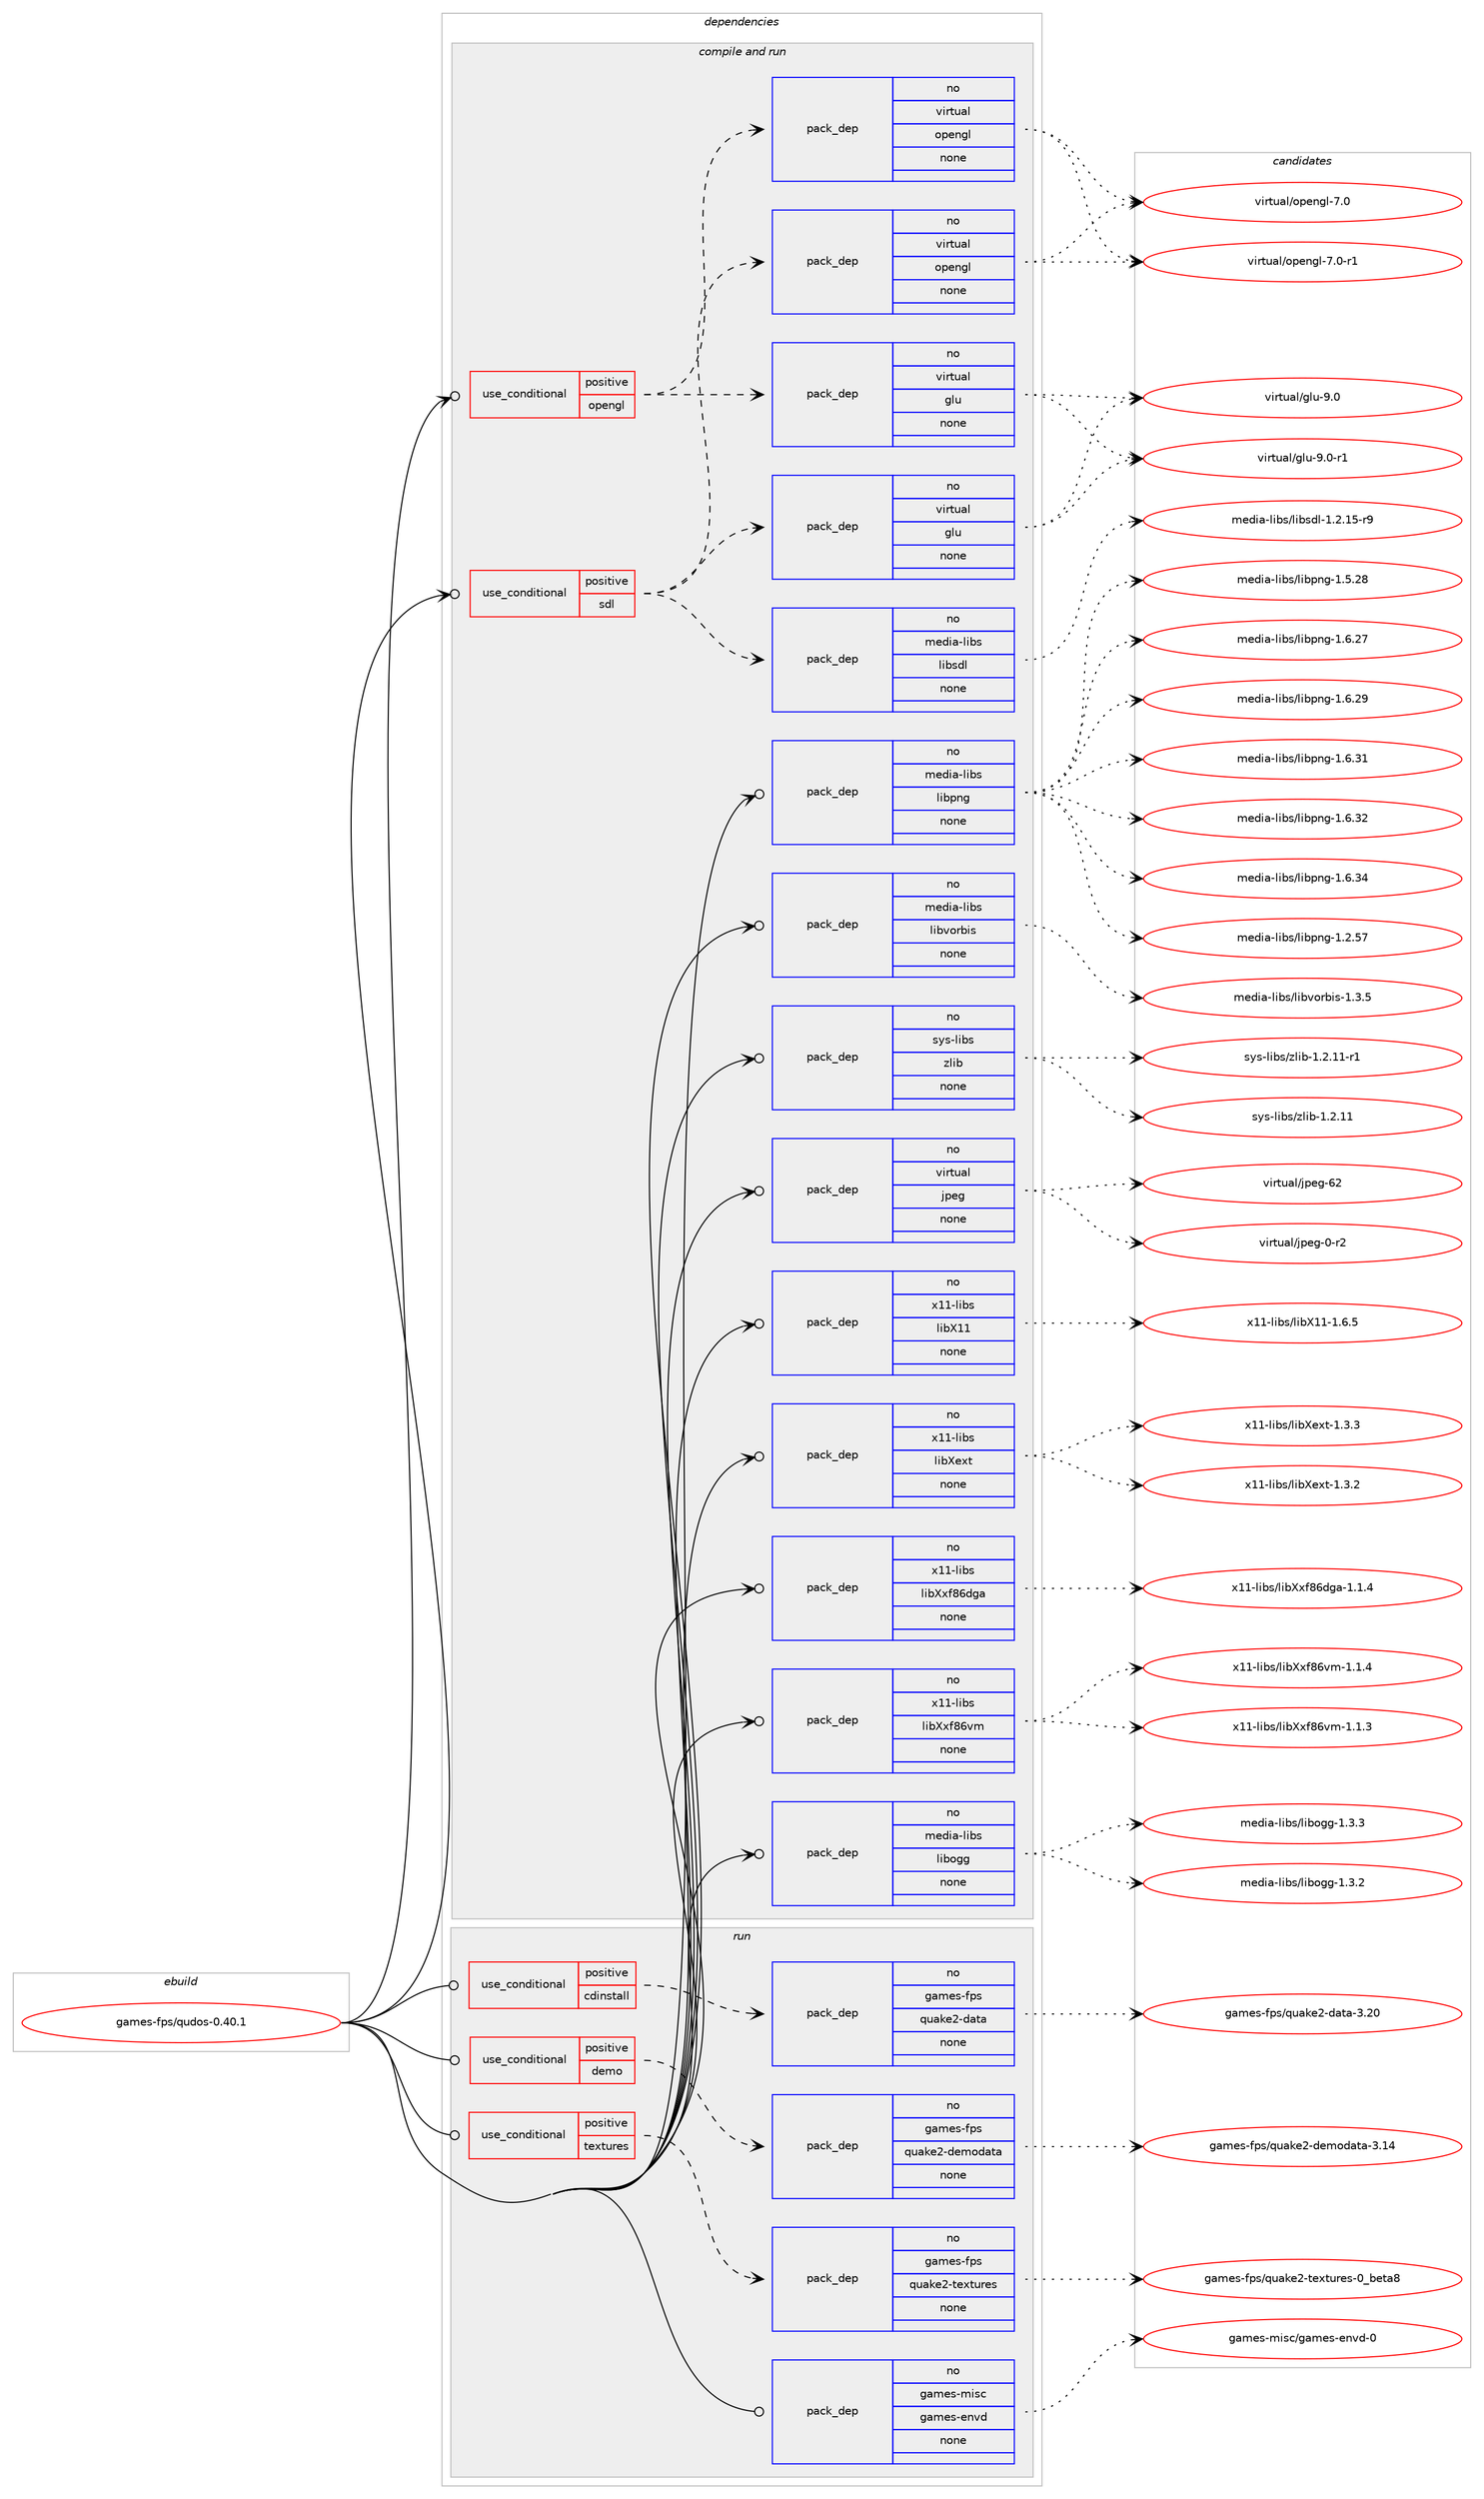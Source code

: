 digraph prolog {

# *************
# Graph options
# *************

newrank=true;
concentrate=true;
compound=true;
graph [rankdir=LR,fontname=Helvetica,fontsize=10,ranksep=1.5];#, ranksep=2.5, nodesep=0.2];
edge  [arrowhead=vee];
node  [fontname=Helvetica,fontsize=10];

# **********
# The ebuild
# **********

subgraph cluster_leftcol {
color=gray;
rank=same;
label=<<i>ebuild</i>>;
id [label="games-fps/qudos-0.40.1", color=red, width=4, href="../games-fps/qudos-0.40.1.svg"];
}

# ****************
# The dependencies
# ****************

subgraph cluster_midcol {
color=gray;
label=<<i>dependencies</i>>;
subgraph cluster_compile {
fillcolor="#eeeeee";
style=filled;
label=<<i>compile</i>>;
}
subgraph cluster_compileandrun {
fillcolor="#eeeeee";
style=filled;
label=<<i>compile and run</i>>;
subgraph cond80552 {
dependency299320 [label=<<TABLE BORDER="0" CELLBORDER="1" CELLSPACING="0" CELLPADDING="4"><TR><TD ROWSPAN="3" CELLPADDING="10">use_conditional</TD></TR><TR><TD>positive</TD></TR><TR><TD>opengl</TD></TR></TABLE>>, shape=none, color=red];
subgraph pack214143 {
dependency299321 [label=<<TABLE BORDER="0" CELLBORDER="1" CELLSPACING="0" CELLPADDING="4" WIDTH="220"><TR><TD ROWSPAN="6" CELLPADDING="30">pack_dep</TD></TR><TR><TD WIDTH="110">no</TD></TR><TR><TD>virtual</TD></TR><TR><TD>opengl</TD></TR><TR><TD>none</TD></TR><TR><TD></TD></TR></TABLE>>, shape=none, color=blue];
}
dependency299320:e -> dependency299321:w [weight=20,style="dashed",arrowhead="vee"];
subgraph pack214144 {
dependency299322 [label=<<TABLE BORDER="0" CELLBORDER="1" CELLSPACING="0" CELLPADDING="4" WIDTH="220"><TR><TD ROWSPAN="6" CELLPADDING="30">pack_dep</TD></TR><TR><TD WIDTH="110">no</TD></TR><TR><TD>virtual</TD></TR><TR><TD>glu</TD></TR><TR><TD>none</TD></TR><TR><TD></TD></TR></TABLE>>, shape=none, color=blue];
}
dependency299320:e -> dependency299322:w [weight=20,style="dashed",arrowhead="vee"];
}
id:e -> dependency299320:w [weight=20,style="solid",arrowhead="odotvee"];
subgraph cond80553 {
dependency299323 [label=<<TABLE BORDER="0" CELLBORDER="1" CELLSPACING="0" CELLPADDING="4"><TR><TD ROWSPAN="3" CELLPADDING="10">use_conditional</TD></TR><TR><TD>positive</TD></TR><TR><TD>sdl</TD></TR></TABLE>>, shape=none, color=red];
subgraph pack214145 {
dependency299324 [label=<<TABLE BORDER="0" CELLBORDER="1" CELLSPACING="0" CELLPADDING="4" WIDTH="220"><TR><TD ROWSPAN="6" CELLPADDING="30">pack_dep</TD></TR><TR><TD WIDTH="110">no</TD></TR><TR><TD>media-libs</TD></TR><TR><TD>libsdl</TD></TR><TR><TD>none</TD></TR><TR><TD></TD></TR></TABLE>>, shape=none, color=blue];
}
dependency299323:e -> dependency299324:w [weight=20,style="dashed",arrowhead="vee"];
subgraph pack214146 {
dependency299325 [label=<<TABLE BORDER="0" CELLBORDER="1" CELLSPACING="0" CELLPADDING="4" WIDTH="220"><TR><TD ROWSPAN="6" CELLPADDING="30">pack_dep</TD></TR><TR><TD WIDTH="110">no</TD></TR><TR><TD>virtual</TD></TR><TR><TD>opengl</TD></TR><TR><TD>none</TD></TR><TR><TD></TD></TR></TABLE>>, shape=none, color=blue];
}
dependency299323:e -> dependency299325:w [weight=20,style="dashed",arrowhead="vee"];
subgraph pack214147 {
dependency299326 [label=<<TABLE BORDER="0" CELLBORDER="1" CELLSPACING="0" CELLPADDING="4" WIDTH="220"><TR><TD ROWSPAN="6" CELLPADDING="30">pack_dep</TD></TR><TR><TD WIDTH="110">no</TD></TR><TR><TD>virtual</TD></TR><TR><TD>glu</TD></TR><TR><TD>none</TD></TR><TR><TD></TD></TR></TABLE>>, shape=none, color=blue];
}
dependency299323:e -> dependency299326:w [weight=20,style="dashed",arrowhead="vee"];
}
id:e -> dependency299323:w [weight=20,style="solid",arrowhead="odotvee"];
subgraph pack214148 {
dependency299327 [label=<<TABLE BORDER="0" CELLBORDER="1" CELLSPACING="0" CELLPADDING="4" WIDTH="220"><TR><TD ROWSPAN="6" CELLPADDING="30">pack_dep</TD></TR><TR><TD WIDTH="110">no</TD></TR><TR><TD>media-libs</TD></TR><TR><TD>libogg</TD></TR><TR><TD>none</TD></TR><TR><TD></TD></TR></TABLE>>, shape=none, color=blue];
}
id:e -> dependency299327:w [weight=20,style="solid",arrowhead="odotvee"];
subgraph pack214149 {
dependency299328 [label=<<TABLE BORDER="0" CELLBORDER="1" CELLSPACING="0" CELLPADDING="4" WIDTH="220"><TR><TD ROWSPAN="6" CELLPADDING="30">pack_dep</TD></TR><TR><TD WIDTH="110">no</TD></TR><TR><TD>media-libs</TD></TR><TR><TD>libpng</TD></TR><TR><TD>none</TD></TR><TR><TD></TD></TR></TABLE>>, shape=none, color=blue];
}
id:e -> dependency299328:w [weight=20,style="solid",arrowhead="odotvee"];
subgraph pack214150 {
dependency299329 [label=<<TABLE BORDER="0" CELLBORDER="1" CELLSPACING="0" CELLPADDING="4" WIDTH="220"><TR><TD ROWSPAN="6" CELLPADDING="30">pack_dep</TD></TR><TR><TD WIDTH="110">no</TD></TR><TR><TD>media-libs</TD></TR><TR><TD>libvorbis</TD></TR><TR><TD>none</TD></TR><TR><TD></TD></TR></TABLE>>, shape=none, color=blue];
}
id:e -> dependency299329:w [weight=20,style="solid",arrowhead="odotvee"];
subgraph pack214151 {
dependency299330 [label=<<TABLE BORDER="0" CELLBORDER="1" CELLSPACING="0" CELLPADDING="4" WIDTH="220"><TR><TD ROWSPAN="6" CELLPADDING="30">pack_dep</TD></TR><TR><TD WIDTH="110">no</TD></TR><TR><TD>sys-libs</TD></TR><TR><TD>zlib</TD></TR><TR><TD>none</TD></TR><TR><TD></TD></TR></TABLE>>, shape=none, color=blue];
}
id:e -> dependency299330:w [weight=20,style="solid",arrowhead="odotvee"];
subgraph pack214152 {
dependency299331 [label=<<TABLE BORDER="0" CELLBORDER="1" CELLSPACING="0" CELLPADDING="4" WIDTH="220"><TR><TD ROWSPAN="6" CELLPADDING="30">pack_dep</TD></TR><TR><TD WIDTH="110">no</TD></TR><TR><TD>virtual</TD></TR><TR><TD>jpeg</TD></TR><TR><TD>none</TD></TR><TR><TD></TD></TR></TABLE>>, shape=none, color=blue];
}
id:e -> dependency299331:w [weight=20,style="solid",arrowhead="odotvee"];
subgraph pack214153 {
dependency299332 [label=<<TABLE BORDER="0" CELLBORDER="1" CELLSPACING="0" CELLPADDING="4" WIDTH="220"><TR><TD ROWSPAN="6" CELLPADDING="30">pack_dep</TD></TR><TR><TD WIDTH="110">no</TD></TR><TR><TD>x11-libs</TD></TR><TR><TD>libX11</TD></TR><TR><TD>none</TD></TR><TR><TD></TD></TR></TABLE>>, shape=none, color=blue];
}
id:e -> dependency299332:w [weight=20,style="solid",arrowhead="odotvee"];
subgraph pack214154 {
dependency299333 [label=<<TABLE BORDER="0" CELLBORDER="1" CELLSPACING="0" CELLPADDING="4" WIDTH="220"><TR><TD ROWSPAN="6" CELLPADDING="30">pack_dep</TD></TR><TR><TD WIDTH="110">no</TD></TR><TR><TD>x11-libs</TD></TR><TR><TD>libXext</TD></TR><TR><TD>none</TD></TR><TR><TD></TD></TR></TABLE>>, shape=none, color=blue];
}
id:e -> dependency299333:w [weight=20,style="solid",arrowhead="odotvee"];
subgraph pack214155 {
dependency299334 [label=<<TABLE BORDER="0" CELLBORDER="1" CELLSPACING="0" CELLPADDING="4" WIDTH="220"><TR><TD ROWSPAN="6" CELLPADDING="30">pack_dep</TD></TR><TR><TD WIDTH="110">no</TD></TR><TR><TD>x11-libs</TD></TR><TR><TD>libXxf86dga</TD></TR><TR><TD>none</TD></TR><TR><TD></TD></TR></TABLE>>, shape=none, color=blue];
}
id:e -> dependency299334:w [weight=20,style="solid",arrowhead="odotvee"];
subgraph pack214156 {
dependency299335 [label=<<TABLE BORDER="0" CELLBORDER="1" CELLSPACING="0" CELLPADDING="4" WIDTH="220"><TR><TD ROWSPAN="6" CELLPADDING="30">pack_dep</TD></TR><TR><TD WIDTH="110">no</TD></TR><TR><TD>x11-libs</TD></TR><TR><TD>libXxf86vm</TD></TR><TR><TD>none</TD></TR><TR><TD></TD></TR></TABLE>>, shape=none, color=blue];
}
id:e -> dependency299335:w [weight=20,style="solid",arrowhead="odotvee"];
}
subgraph cluster_run {
fillcolor="#eeeeee";
style=filled;
label=<<i>run</i>>;
subgraph cond80554 {
dependency299336 [label=<<TABLE BORDER="0" CELLBORDER="1" CELLSPACING="0" CELLPADDING="4"><TR><TD ROWSPAN="3" CELLPADDING="10">use_conditional</TD></TR><TR><TD>positive</TD></TR><TR><TD>cdinstall</TD></TR></TABLE>>, shape=none, color=red];
subgraph pack214157 {
dependency299337 [label=<<TABLE BORDER="0" CELLBORDER="1" CELLSPACING="0" CELLPADDING="4" WIDTH="220"><TR><TD ROWSPAN="6" CELLPADDING="30">pack_dep</TD></TR><TR><TD WIDTH="110">no</TD></TR><TR><TD>games-fps</TD></TR><TR><TD>quake2-data</TD></TR><TR><TD>none</TD></TR><TR><TD></TD></TR></TABLE>>, shape=none, color=blue];
}
dependency299336:e -> dependency299337:w [weight=20,style="dashed",arrowhead="vee"];
}
id:e -> dependency299336:w [weight=20,style="solid",arrowhead="odot"];
subgraph cond80555 {
dependency299338 [label=<<TABLE BORDER="0" CELLBORDER="1" CELLSPACING="0" CELLPADDING="4"><TR><TD ROWSPAN="3" CELLPADDING="10">use_conditional</TD></TR><TR><TD>positive</TD></TR><TR><TD>demo</TD></TR></TABLE>>, shape=none, color=red];
subgraph pack214158 {
dependency299339 [label=<<TABLE BORDER="0" CELLBORDER="1" CELLSPACING="0" CELLPADDING="4" WIDTH="220"><TR><TD ROWSPAN="6" CELLPADDING="30">pack_dep</TD></TR><TR><TD WIDTH="110">no</TD></TR><TR><TD>games-fps</TD></TR><TR><TD>quake2-demodata</TD></TR><TR><TD>none</TD></TR><TR><TD></TD></TR></TABLE>>, shape=none, color=blue];
}
dependency299338:e -> dependency299339:w [weight=20,style="dashed",arrowhead="vee"];
}
id:e -> dependency299338:w [weight=20,style="solid",arrowhead="odot"];
subgraph cond80556 {
dependency299340 [label=<<TABLE BORDER="0" CELLBORDER="1" CELLSPACING="0" CELLPADDING="4"><TR><TD ROWSPAN="3" CELLPADDING="10">use_conditional</TD></TR><TR><TD>positive</TD></TR><TR><TD>textures</TD></TR></TABLE>>, shape=none, color=red];
subgraph pack214159 {
dependency299341 [label=<<TABLE BORDER="0" CELLBORDER="1" CELLSPACING="0" CELLPADDING="4" WIDTH="220"><TR><TD ROWSPAN="6" CELLPADDING="30">pack_dep</TD></TR><TR><TD WIDTH="110">no</TD></TR><TR><TD>games-fps</TD></TR><TR><TD>quake2-textures</TD></TR><TR><TD>none</TD></TR><TR><TD></TD></TR></TABLE>>, shape=none, color=blue];
}
dependency299340:e -> dependency299341:w [weight=20,style="dashed",arrowhead="vee"];
}
id:e -> dependency299340:w [weight=20,style="solid",arrowhead="odot"];
subgraph pack214160 {
dependency299342 [label=<<TABLE BORDER="0" CELLBORDER="1" CELLSPACING="0" CELLPADDING="4" WIDTH="220"><TR><TD ROWSPAN="6" CELLPADDING="30">pack_dep</TD></TR><TR><TD WIDTH="110">no</TD></TR><TR><TD>games-misc</TD></TR><TR><TD>games-envd</TD></TR><TR><TD>none</TD></TR><TR><TD></TD></TR></TABLE>>, shape=none, color=blue];
}
id:e -> dependency299342:w [weight=20,style="solid",arrowhead="odot"];
}
}

# **************
# The candidates
# **************

subgraph cluster_choices {
rank=same;
color=gray;
label=<<i>candidates</i>>;

subgraph choice214143 {
color=black;
nodesep=1;
choice118105114116117971084711111210111010310845554648 [label="virtual/opengl-7.0", color=red, width=4,href="../virtual/opengl-7.0.svg"];
choice1181051141161179710847111112101110103108455546484511449 [label="virtual/opengl-7.0-r1", color=red, width=4,href="../virtual/opengl-7.0-r1.svg"];
dependency299321:e -> choice118105114116117971084711111210111010310845554648:w [style=dotted,weight="100"];
dependency299321:e -> choice1181051141161179710847111112101110103108455546484511449:w [style=dotted,weight="100"];
}
subgraph choice214144 {
color=black;
nodesep=1;
choice118105114116117971084710310811745574648 [label="virtual/glu-9.0", color=red, width=4,href="../virtual/glu-9.0.svg"];
choice1181051141161179710847103108117455746484511449 [label="virtual/glu-9.0-r1", color=red, width=4,href="../virtual/glu-9.0-r1.svg"];
dependency299322:e -> choice118105114116117971084710310811745574648:w [style=dotted,weight="100"];
dependency299322:e -> choice1181051141161179710847103108117455746484511449:w [style=dotted,weight="100"];
}
subgraph choice214145 {
color=black;
nodesep=1;
choice1091011001059745108105981154710810598115100108454946504649534511457 [label="media-libs/libsdl-1.2.15-r9", color=red, width=4,href="../media-libs/libsdl-1.2.15-r9.svg"];
dependency299324:e -> choice1091011001059745108105981154710810598115100108454946504649534511457:w [style=dotted,weight="100"];
}
subgraph choice214146 {
color=black;
nodesep=1;
choice118105114116117971084711111210111010310845554648 [label="virtual/opengl-7.0", color=red, width=4,href="../virtual/opengl-7.0.svg"];
choice1181051141161179710847111112101110103108455546484511449 [label="virtual/opengl-7.0-r1", color=red, width=4,href="../virtual/opengl-7.0-r1.svg"];
dependency299325:e -> choice118105114116117971084711111210111010310845554648:w [style=dotted,weight="100"];
dependency299325:e -> choice1181051141161179710847111112101110103108455546484511449:w [style=dotted,weight="100"];
}
subgraph choice214147 {
color=black;
nodesep=1;
choice118105114116117971084710310811745574648 [label="virtual/glu-9.0", color=red, width=4,href="../virtual/glu-9.0.svg"];
choice1181051141161179710847103108117455746484511449 [label="virtual/glu-9.0-r1", color=red, width=4,href="../virtual/glu-9.0-r1.svg"];
dependency299326:e -> choice118105114116117971084710310811745574648:w [style=dotted,weight="100"];
dependency299326:e -> choice1181051141161179710847103108117455746484511449:w [style=dotted,weight="100"];
}
subgraph choice214148 {
color=black;
nodesep=1;
choice1091011001059745108105981154710810598111103103454946514650 [label="media-libs/libogg-1.3.2", color=red, width=4,href="../media-libs/libogg-1.3.2.svg"];
choice1091011001059745108105981154710810598111103103454946514651 [label="media-libs/libogg-1.3.3", color=red, width=4,href="../media-libs/libogg-1.3.3.svg"];
dependency299327:e -> choice1091011001059745108105981154710810598111103103454946514650:w [style=dotted,weight="100"];
dependency299327:e -> choice1091011001059745108105981154710810598111103103454946514651:w [style=dotted,weight="100"];
}
subgraph choice214149 {
color=black;
nodesep=1;
choice109101100105974510810598115471081059811211010345494650465355 [label="media-libs/libpng-1.2.57", color=red, width=4,href="../media-libs/libpng-1.2.57.svg"];
choice109101100105974510810598115471081059811211010345494653465056 [label="media-libs/libpng-1.5.28", color=red, width=4,href="../media-libs/libpng-1.5.28.svg"];
choice109101100105974510810598115471081059811211010345494654465055 [label="media-libs/libpng-1.6.27", color=red, width=4,href="../media-libs/libpng-1.6.27.svg"];
choice109101100105974510810598115471081059811211010345494654465057 [label="media-libs/libpng-1.6.29", color=red, width=4,href="../media-libs/libpng-1.6.29.svg"];
choice109101100105974510810598115471081059811211010345494654465149 [label="media-libs/libpng-1.6.31", color=red, width=4,href="../media-libs/libpng-1.6.31.svg"];
choice109101100105974510810598115471081059811211010345494654465150 [label="media-libs/libpng-1.6.32", color=red, width=4,href="../media-libs/libpng-1.6.32.svg"];
choice109101100105974510810598115471081059811211010345494654465152 [label="media-libs/libpng-1.6.34", color=red, width=4,href="../media-libs/libpng-1.6.34.svg"];
dependency299328:e -> choice109101100105974510810598115471081059811211010345494650465355:w [style=dotted,weight="100"];
dependency299328:e -> choice109101100105974510810598115471081059811211010345494653465056:w [style=dotted,weight="100"];
dependency299328:e -> choice109101100105974510810598115471081059811211010345494654465055:w [style=dotted,weight="100"];
dependency299328:e -> choice109101100105974510810598115471081059811211010345494654465057:w [style=dotted,weight="100"];
dependency299328:e -> choice109101100105974510810598115471081059811211010345494654465149:w [style=dotted,weight="100"];
dependency299328:e -> choice109101100105974510810598115471081059811211010345494654465150:w [style=dotted,weight="100"];
dependency299328:e -> choice109101100105974510810598115471081059811211010345494654465152:w [style=dotted,weight="100"];
}
subgraph choice214150 {
color=black;
nodesep=1;
choice109101100105974510810598115471081059811811111498105115454946514653 [label="media-libs/libvorbis-1.3.5", color=red, width=4,href="../media-libs/libvorbis-1.3.5.svg"];
dependency299329:e -> choice109101100105974510810598115471081059811811111498105115454946514653:w [style=dotted,weight="100"];
}
subgraph choice214151 {
color=black;
nodesep=1;
choice1151211154510810598115471221081059845494650464949 [label="sys-libs/zlib-1.2.11", color=red, width=4,href="../sys-libs/zlib-1.2.11.svg"];
choice11512111545108105981154712210810598454946504649494511449 [label="sys-libs/zlib-1.2.11-r1", color=red, width=4,href="../sys-libs/zlib-1.2.11-r1.svg"];
dependency299330:e -> choice1151211154510810598115471221081059845494650464949:w [style=dotted,weight="100"];
dependency299330:e -> choice11512111545108105981154712210810598454946504649494511449:w [style=dotted,weight="100"];
}
subgraph choice214152 {
color=black;
nodesep=1;
choice118105114116117971084710611210110345484511450 [label="virtual/jpeg-0-r2", color=red, width=4,href="../virtual/jpeg-0-r2.svg"];
choice1181051141161179710847106112101103455450 [label="virtual/jpeg-62", color=red, width=4,href="../virtual/jpeg-62.svg"];
dependency299331:e -> choice118105114116117971084710611210110345484511450:w [style=dotted,weight="100"];
dependency299331:e -> choice1181051141161179710847106112101103455450:w [style=dotted,weight="100"];
}
subgraph choice214153 {
color=black;
nodesep=1;
choice120494945108105981154710810598884949454946544653 [label="x11-libs/libX11-1.6.5", color=red, width=4,href="../x11-libs/libX11-1.6.5.svg"];
dependency299332:e -> choice120494945108105981154710810598884949454946544653:w [style=dotted,weight="100"];
}
subgraph choice214154 {
color=black;
nodesep=1;
choice12049494510810598115471081059888101120116454946514650 [label="x11-libs/libXext-1.3.2", color=red, width=4,href="../x11-libs/libXext-1.3.2.svg"];
choice12049494510810598115471081059888101120116454946514651 [label="x11-libs/libXext-1.3.3", color=red, width=4,href="../x11-libs/libXext-1.3.3.svg"];
dependency299333:e -> choice12049494510810598115471081059888101120116454946514650:w [style=dotted,weight="100"];
dependency299333:e -> choice12049494510810598115471081059888101120116454946514651:w [style=dotted,weight="100"];
}
subgraph choice214155 {
color=black;
nodesep=1;
choice12049494510810598115471081059888120102565410010397454946494652 [label="x11-libs/libXxf86dga-1.1.4", color=red, width=4,href="../x11-libs/libXxf86dga-1.1.4.svg"];
dependency299334:e -> choice12049494510810598115471081059888120102565410010397454946494652:w [style=dotted,weight="100"];
}
subgraph choice214156 {
color=black;
nodesep=1;
choice120494945108105981154710810598881201025654118109454946494651 [label="x11-libs/libXxf86vm-1.1.3", color=red, width=4,href="../x11-libs/libXxf86vm-1.1.3.svg"];
choice120494945108105981154710810598881201025654118109454946494652 [label="x11-libs/libXxf86vm-1.1.4", color=red, width=4,href="../x11-libs/libXxf86vm-1.1.4.svg"];
dependency299335:e -> choice120494945108105981154710810598881201025654118109454946494651:w [style=dotted,weight="100"];
dependency299335:e -> choice120494945108105981154710810598881201025654118109454946494652:w [style=dotted,weight="100"];
}
subgraph choice214157 {
color=black;
nodesep=1;
choice10397109101115451021121154711311797107101504510097116974551465048 [label="games-fps/quake2-data-3.20", color=red, width=4,href="../games-fps/quake2-data-3.20.svg"];
dependency299337:e -> choice10397109101115451021121154711311797107101504510097116974551465048:w [style=dotted,weight="100"];
}
subgraph choice214158 {
color=black;
nodesep=1;
choice10397109101115451021121154711311797107101504510010110911110097116974551464952 [label="games-fps/quake2-demodata-3.14", color=red, width=4,href="../games-fps/quake2-demodata-3.14.svg"];
dependency299339:e -> choice10397109101115451021121154711311797107101504510010110911110097116974551464952:w [style=dotted,weight="100"];
}
subgraph choice214159 {
color=black;
nodesep=1;
choice103971091011154510211211547113117971071015045116101120116117114101115454895981011169756 [label="games-fps/quake2-textures-0_beta8", color=red, width=4,href="../games-fps/quake2-textures-0_beta8.svg"];
dependency299341:e -> choice103971091011154510211211547113117971071015045116101120116117114101115454895981011169756:w [style=dotted,weight="100"];
}
subgraph choice214160 {
color=black;
nodesep=1;
choice1039710910111545109105115994710397109101115451011101181004548 [label="games-misc/games-envd-0", color=red, width=4,href="../games-misc/games-envd-0.svg"];
dependency299342:e -> choice1039710910111545109105115994710397109101115451011101181004548:w [style=dotted,weight="100"];
}
}

}
